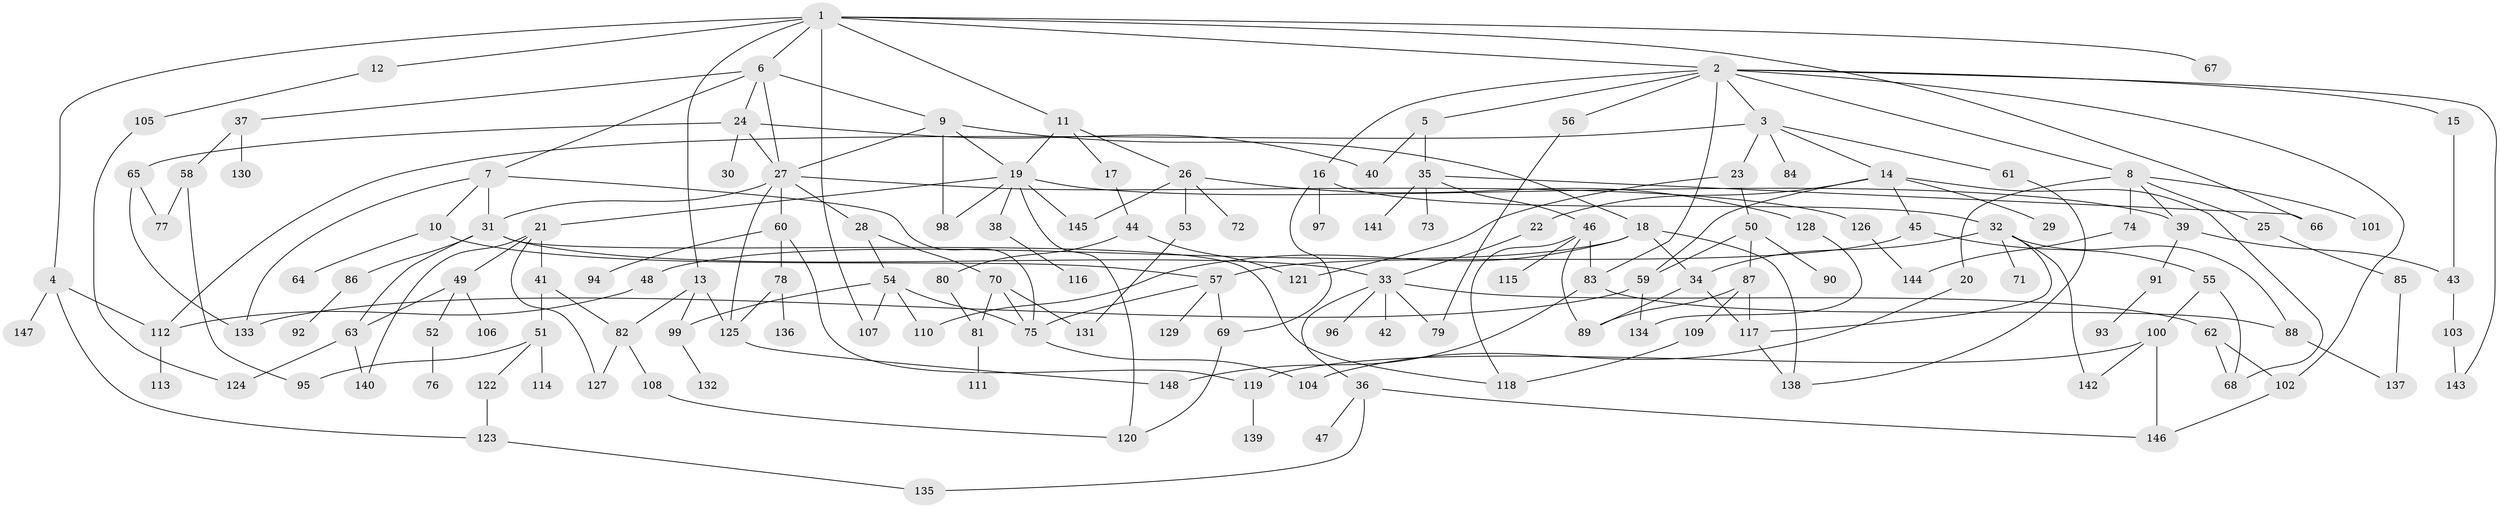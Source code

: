 // coarse degree distribution, {6: 0.0847457627118644, 7: 0.03389830508474576, 1: 0.3728813559322034, 5: 0.13559322033898305, 2: 0.15254237288135594, 3: 0.0847457627118644, 4: 0.0847457627118644, 14: 0.01694915254237288, 10: 0.01694915254237288, 9: 0.01694915254237288}
// Generated by graph-tools (version 1.1) at 2025/45/03/04/25 21:45:07]
// undirected, 148 vertices, 212 edges
graph export_dot {
graph [start="1"]
  node [color=gray90,style=filled];
  1;
  2;
  3;
  4;
  5;
  6;
  7;
  8;
  9;
  10;
  11;
  12;
  13;
  14;
  15;
  16;
  17;
  18;
  19;
  20;
  21;
  22;
  23;
  24;
  25;
  26;
  27;
  28;
  29;
  30;
  31;
  32;
  33;
  34;
  35;
  36;
  37;
  38;
  39;
  40;
  41;
  42;
  43;
  44;
  45;
  46;
  47;
  48;
  49;
  50;
  51;
  52;
  53;
  54;
  55;
  56;
  57;
  58;
  59;
  60;
  61;
  62;
  63;
  64;
  65;
  66;
  67;
  68;
  69;
  70;
  71;
  72;
  73;
  74;
  75;
  76;
  77;
  78;
  79;
  80;
  81;
  82;
  83;
  84;
  85;
  86;
  87;
  88;
  89;
  90;
  91;
  92;
  93;
  94;
  95;
  96;
  97;
  98;
  99;
  100;
  101;
  102;
  103;
  104;
  105;
  106;
  107;
  108;
  109;
  110;
  111;
  112;
  113;
  114;
  115;
  116;
  117;
  118;
  119;
  120;
  121;
  122;
  123;
  124;
  125;
  126;
  127;
  128;
  129;
  130;
  131;
  132;
  133;
  134;
  135;
  136;
  137;
  138;
  139;
  140;
  141;
  142;
  143;
  144;
  145;
  146;
  147;
  148;
  1 -- 2;
  1 -- 4;
  1 -- 6;
  1 -- 11;
  1 -- 12;
  1 -- 13;
  1 -- 66;
  1 -- 67;
  1 -- 107;
  2 -- 3;
  2 -- 5;
  2 -- 8;
  2 -- 15;
  2 -- 16;
  2 -- 56;
  2 -- 83;
  2 -- 143;
  2 -- 102;
  3 -- 14;
  3 -- 23;
  3 -- 61;
  3 -- 84;
  3 -- 112;
  4 -- 147;
  4 -- 123;
  4 -- 112;
  5 -- 35;
  5 -- 40;
  6 -- 7;
  6 -- 9;
  6 -- 24;
  6 -- 37;
  6 -- 27;
  7 -- 10;
  7 -- 31;
  7 -- 75;
  7 -- 133;
  8 -- 20;
  8 -- 25;
  8 -- 39;
  8 -- 74;
  8 -- 101;
  9 -- 18;
  9 -- 19;
  9 -- 27;
  9 -- 98;
  10 -- 64;
  10 -- 57;
  11 -- 17;
  11 -- 26;
  11 -- 19;
  12 -- 105;
  13 -- 82;
  13 -- 99;
  13 -- 125;
  14 -- 22;
  14 -- 29;
  14 -- 45;
  14 -- 68;
  14 -- 59;
  15 -- 43;
  16 -- 32;
  16 -- 97;
  16 -- 69;
  17 -- 44;
  18 -- 48;
  18 -- 110;
  18 -- 34;
  18 -- 138;
  19 -- 21;
  19 -- 38;
  19 -- 98;
  19 -- 145;
  19 -- 120;
  19 -- 39;
  20 -- 104;
  21 -- 41;
  21 -- 49;
  21 -- 140;
  21 -- 127;
  22 -- 33;
  23 -- 50;
  23 -- 121;
  24 -- 30;
  24 -- 65;
  24 -- 40;
  24 -- 27;
  25 -- 85;
  26 -- 53;
  26 -- 72;
  26 -- 128;
  26 -- 145;
  27 -- 28;
  27 -- 60;
  27 -- 126;
  27 -- 31;
  27 -- 125;
  28 -- 54;
  28 -- 70;
  31 -- 33;
  31 -- 63;
  31 -- 86;
  31 -- 118;
  32 -- 34;
  32 -- 71;
  32 -- 88;
  32 -- 142;
  32 -- 117;
  33 -- 36;
  33 -- 42;
  33 -- 62;
  33 -- 79;
  33 -- 96;
  34 -- 89;
  34 -- 117;
  35 -- 46;
  35 -- 73;
  35 -- 141;
  35 -- 66;
  36 -- 47;
  36 -- 146;
  36 -- 135;
  37 -- 58;
  37 -- 130;
  38 -- 116;
  39 -- 43;
  39 -- 91;
  41 -- 51;
  41 -- 82;
  43 -- 103;
  44 -- 80;
  44 -- 121;
  45 -- 55;
  45 -- 57;
  46 -- 115;
  46 -- 118;
  46 -- 89;
  46 -- 83;
  48 -- 112;
  49 -- 52;
  49 -- 106;
  49 -- 63;
  50 -- 59;
  50 -- 87;
  50 -- 90;
  51 -- 95;
  51 -- 114;
  51 -- 122;
  52 -- 76;
  53 -- 131;
  54 -- 110;
  54 -- 107;
  54 -- 75;
  54 -- 99;
  55 -- 68;
  55 -- 100;
  56 -- 79;
  57 -- 69;
  57 -- 129;
  57 -- 75;
  58 -- 77;
  58 -- 95;
  59 -- 133;
  59 -- 134;
  60 -- 78;
  60 -- 94;
  60 -- 119;
  61 -- 138;
  62 -- 102;
  62 -- 68;
  63 -- 124;
  63 -- 140;
  65 -- 77;
  65 -- 133;
  69 -- 120;
  70 -- 81;
  70 -- 131;
  70 -- 75;
  74 -- 144;
  75 -- 104;
  78 -- 125;
  78 -- 136;
  80 -- 81;
  81 -- 111;
  82 -- 108;
  82 -- 127;
  83 -- 148;
  83 -- 88;
  85 -- 137;
  86 -- 92;
  87 -- 109;
  87 -- 117;
  87 -- 89;
  88 -- 137;
  91 -- 93;
  99 -- 132;
  100 -- 119;
  100 -- 146;
  100 -- 142;
  102 -- 146;
  103 -- 143;
  105 -- 124;
  108 -- 120;
  109 -- 118;
  112 -- 113;
  117 -- 138;
  119 -- 139;
  122 -- 123;
  123 -- 135;
  125 -- 148;
  126 -- 144;
  128 -- 134;
}
